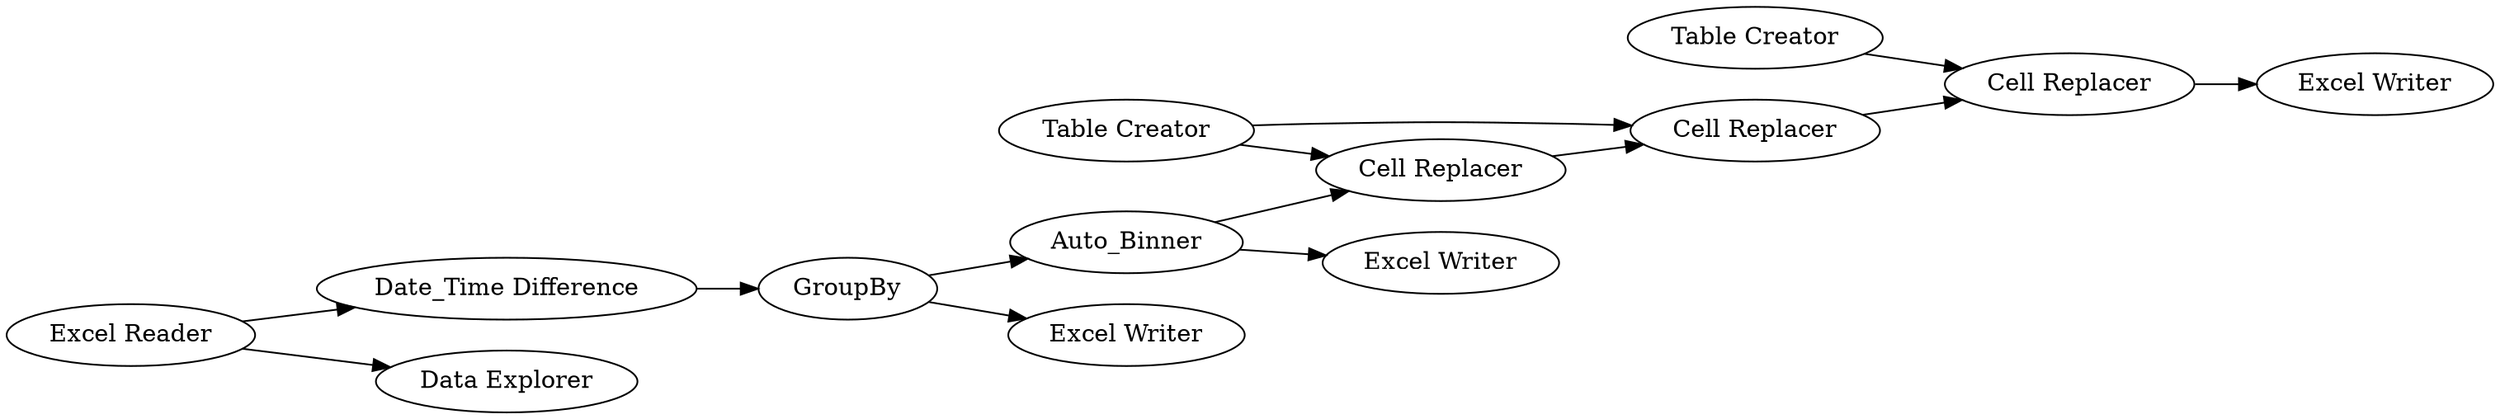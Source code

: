 digraph {
	4 -> 7
	12 -> 13
	7 -> 8
	11 -> 12
	4 -> 5
	3 -> 4
	6 -> 10
	1 -> 2
	9 -> 10
	6 -> 9
	10 -> 12
	1 -> 3
	7 -> 9
	5 [label="Excel Writer"]
	13 [label="Excel Writer"]
	1 [label="Excel Reader"]
	7 [label=Auto_Binner]
	9 [label="Cell Replacer"]
	11 [label="Table Creator"]
	4 [label=GroupBy]
	6 [label="Table Creator"]
	8 [label="Excel Writer"]
	12 [label="Cell Replacer"]
	3 [label="Date_Time Difference"]
	2 [label="Data Explorer"]
	10 [label="Cell Replacer"]
	rankdir=LR
}
